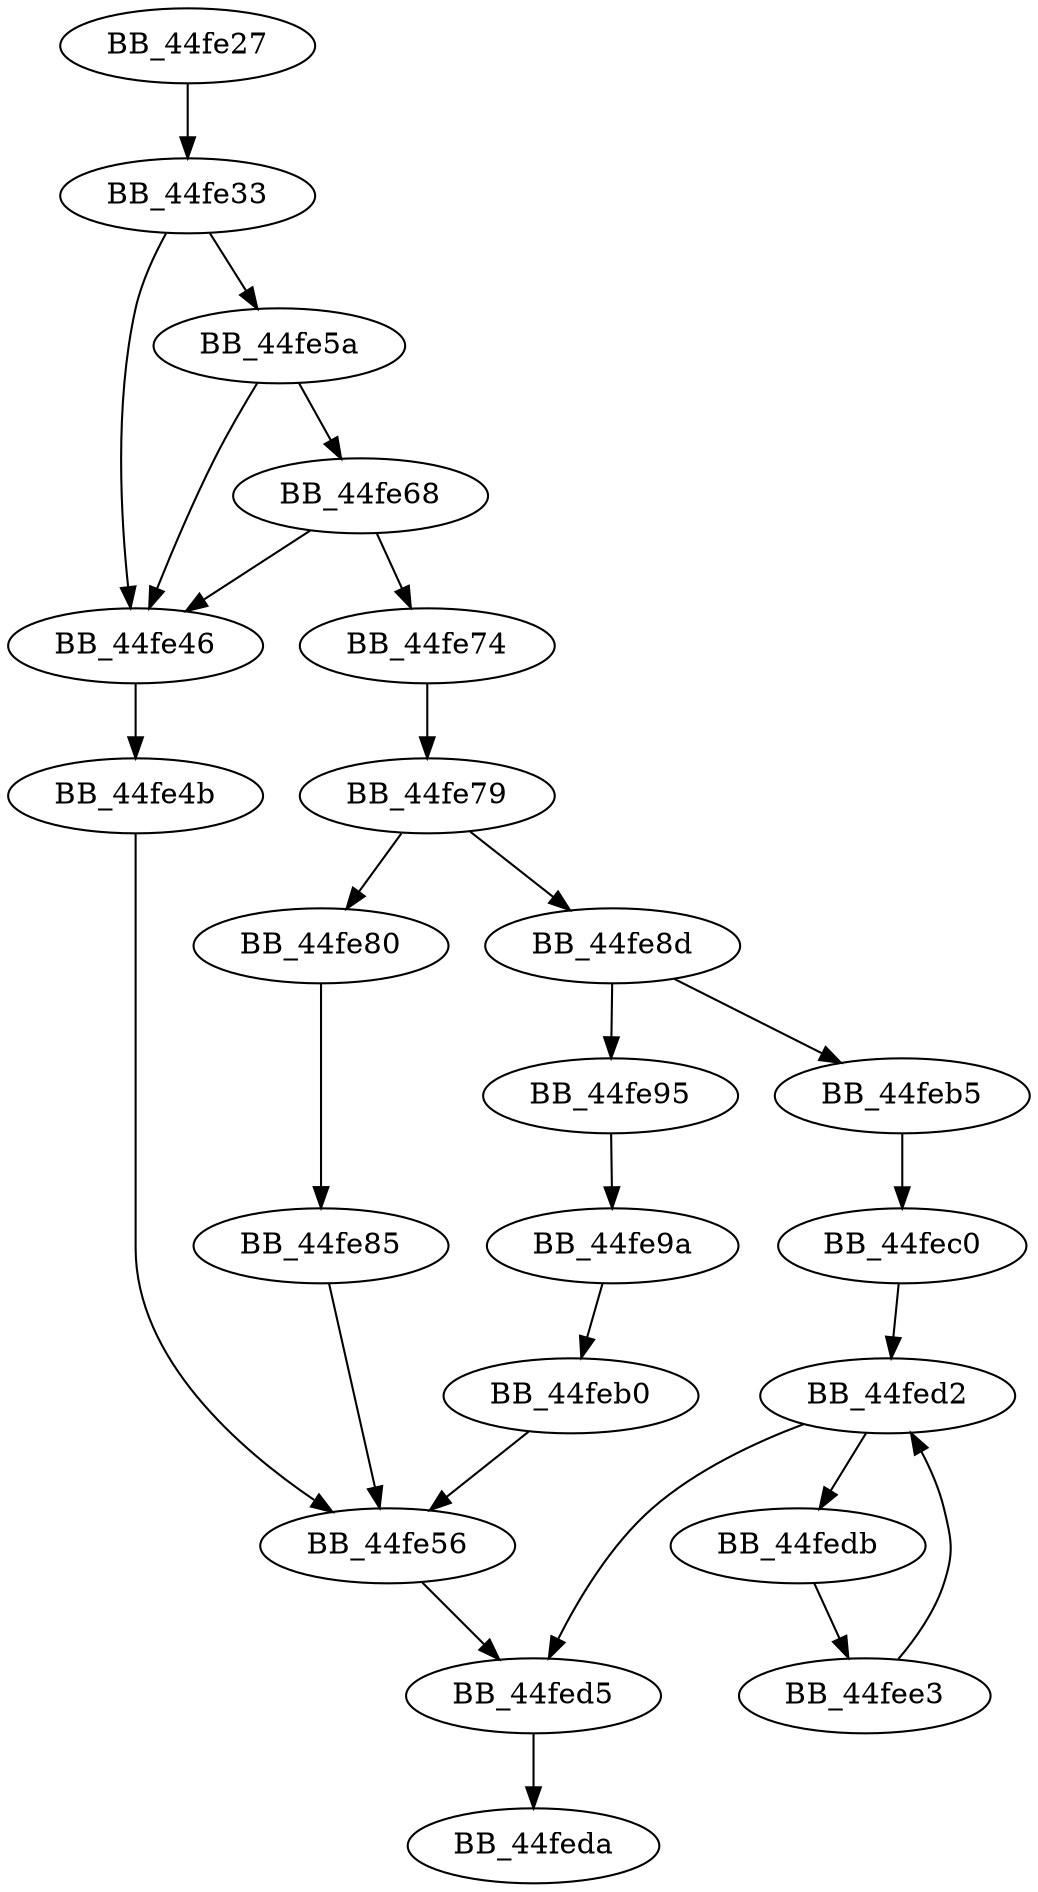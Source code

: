 DiGraph sub_44FE27{
BB_44fe27->BB_44fe33
BB_44fe33->BB_44fe46
BB_44fe33->BB_44fe5a
BB_44fe46->BB_44fe4b
BB_44fe4b->BB_44fe56
BB_44fe56->BB_44fed5
BB_44fe5a->BB_44fe46
BB_44fe5a->BB_44fe68
BB_44fe68->BB_44fe46
BB_44fe68->BB_44fe74
BB_44fe74->BB_44fe79
BB_44fe79->BB_44fe80
BB_44fe79->BB_44fe8d
BB_44fe80->BB_44fe85
BB_44fe85->BB_44fe56
BB_44fe8d->BB_44fe95
BB_44fe8d->BB_44feb5
BB_44fe95->BB_44fe9a
BB_44fe9a->BB_44feb0
BB_44feb0->BB_44fe56
BB_44feb5->BB_44fec0
BB_44fec0->BB_44fed2
BB_44fed2->BB_44fed5
BB_44fed2->BB_44fedb
BB_44fed5->BB_44feda
BB_44fedb->BB_44fee3
BB_44fee3->BB_44fed2
}
